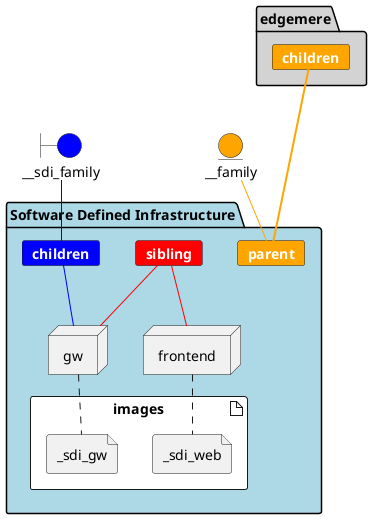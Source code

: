 @startuml


boundary __sdi_family #blue


entity __family #orange


package  "Software Defined Infrastructure"  #lightblue {
    card children #blue [
        <b><color:white>children</color></b>
    ]
    
    __sdi_family -[#blue]- children
    
    
    card sibling #red [
        <b><color:white>sibling</color></b>
    ]
    
    
    card parent #orange [
        <b><color:white>parent</color></b>
    ]
    
    
    __family -[#orange]- parent
    
    artifact images #ffffff {
        
        file _sdi_web
        
        file _sdi_gw
        
    }

    node frontend
    frontend .. _sdi_web
    
        sibling -[#red]- frontend
    

    node gw
    gw .. _sdi_gw
    
        children -[#blue]- gw
    
        sibling -[#red]- gw
    




    
}




package edgemere #lightgray {
    card edgemerechildren #orange [
        <b><color:white>children</color></b>
    ]
    edgemerechildren ==[#orange]= parent
}


@enduml
